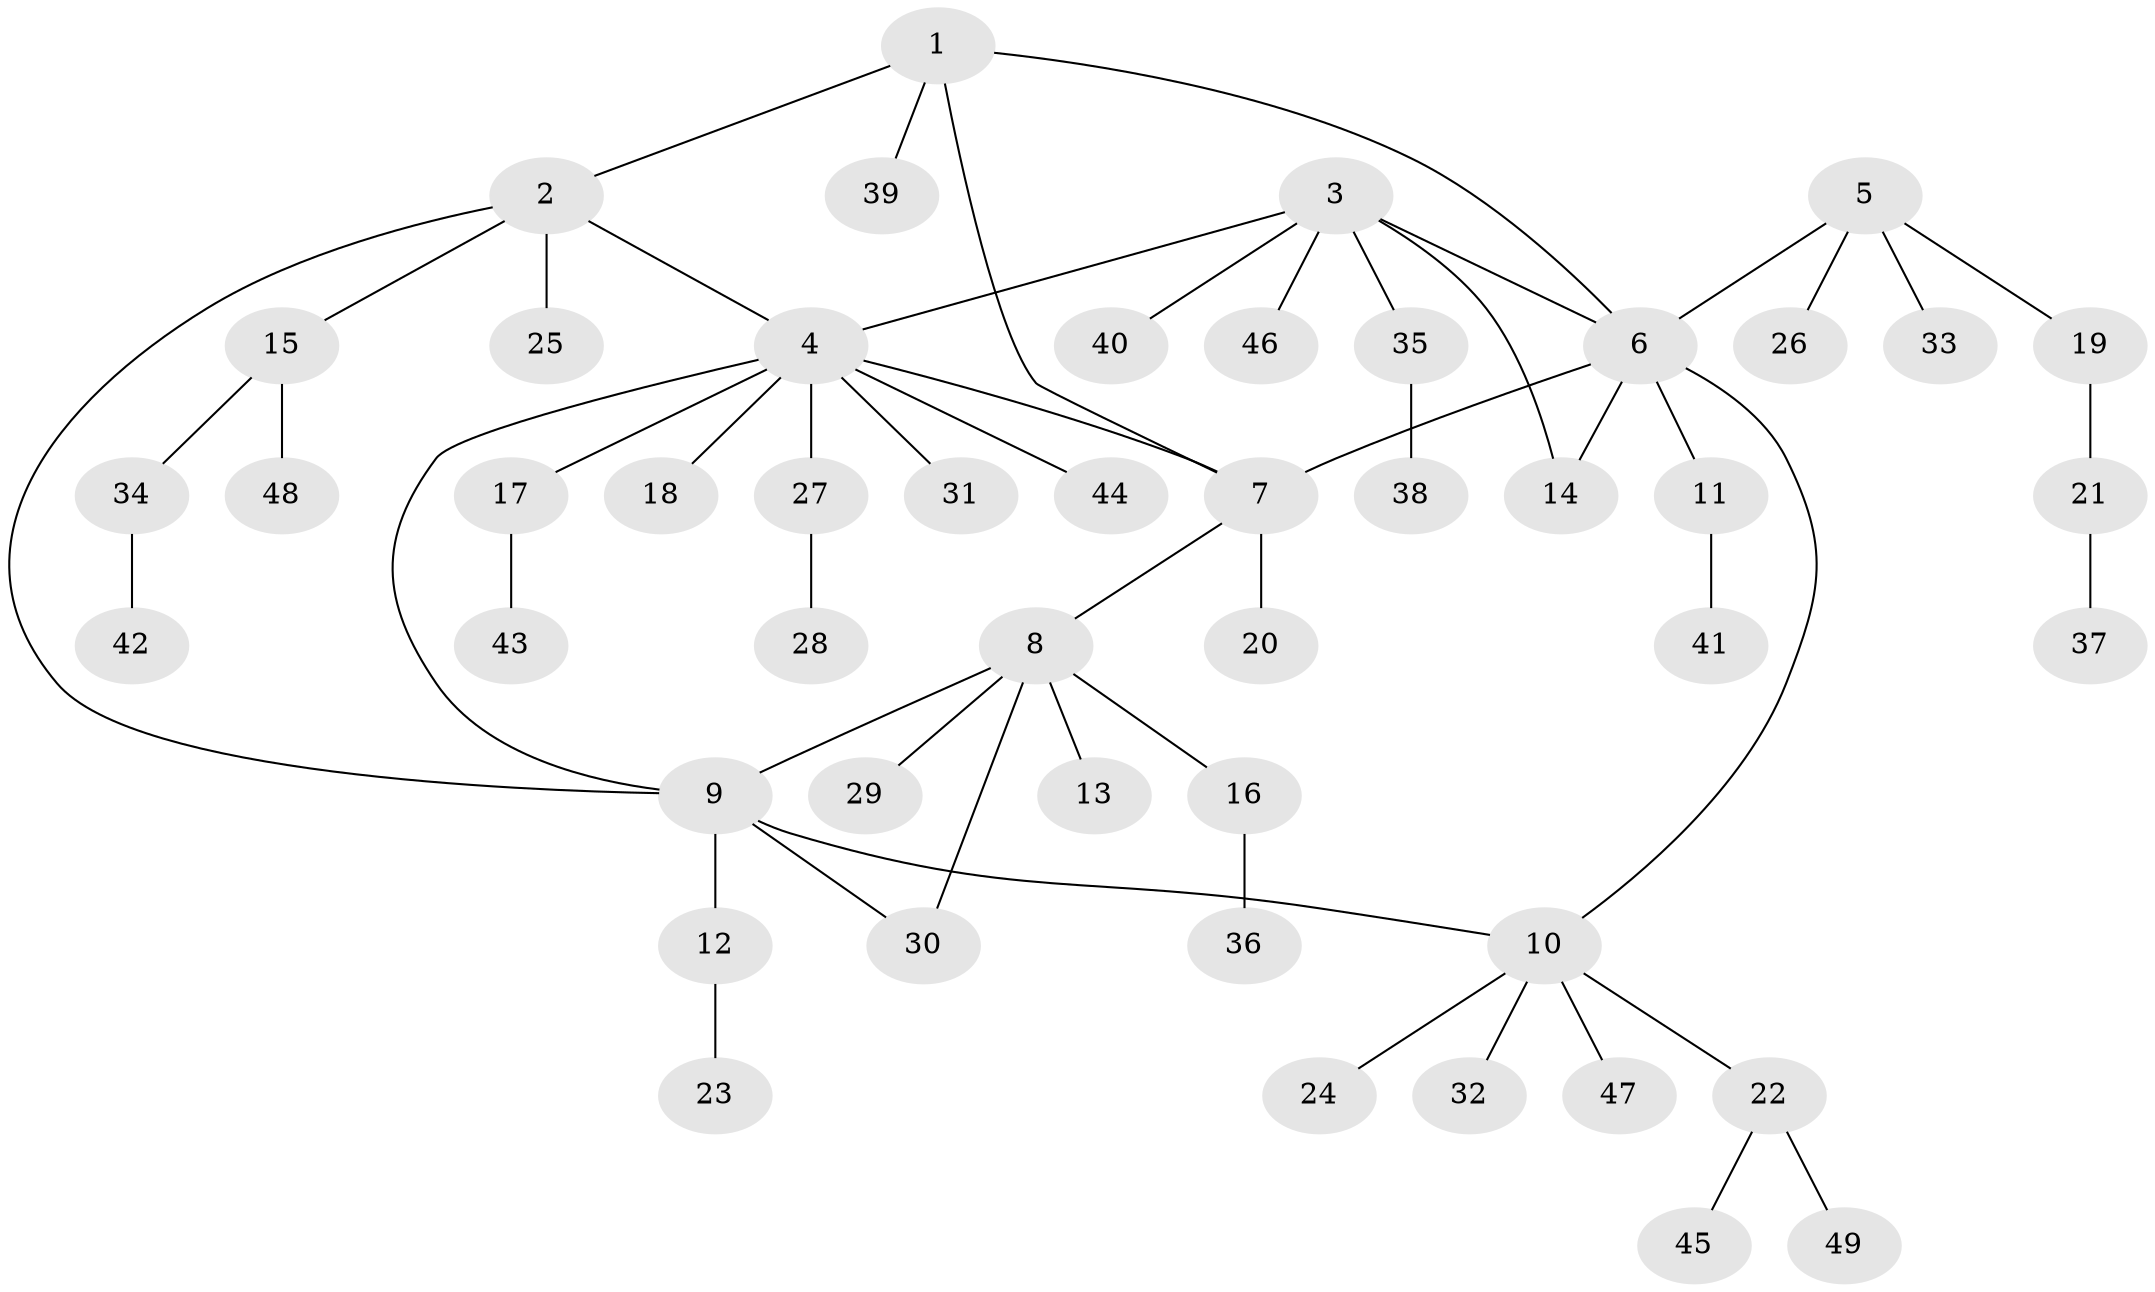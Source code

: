 // coarse degree distribution, {3: 0.06666666666666667, 4: 0.1, 12: 0.03333333333333333, 6: 0.03333333333333333, 5: 0.06666666666666667, 1: 0.6, 2: 0.1}
// Generated by graph-tools (version 1.1) at 2025/52/02/27/25 19:52:16]
// undirected, 49 vertices, 56 edges
graph export_dot {
graph [start="1"]
  node [color=gray90,style=filled];
  1;
  2;
  3;
  4;
  5;
  6;
  7;
  8;
  9;
  10;
  11;
  12;
  13;
  14;
  15;
  16;
  17;
  18;
  19;
  20;
  21;
  22;
  23;
  24;
  25;
  26;
  27;
  28;
  29;
  30;
  31;
  32;
  33;
  34;
  35;
  36;
  37;
  38;
  39;
  40;
  41;
  42;
  43;
  44;
  45;
  46;
  47;
  48;
  49;
  1 -- 2;
  1 -- 6;
  1 -- 7;
  1 -- 39;
  2 -- 4;
  2 -- 9;
  2 -- 15;
  2 -- 25;
  3 -- 4;
  3 -- 6;
  3 -- 14;
  3 -- 35;
  3 -- 40;
  3 -- 46;
  4 -- 7;
  4 -- 9;
  4 -- 17;
  4 -- 18;
  4 -- 27;
  4 -- 31;
  4 -- 44;
  5 -- 6;
  5 -- 19;
  5 -- 26;
  5 -- 33;
  6 -- 7;
  6 -- 10;
  6 -- 11;
  6 -- 14;
  7 -- 8;
  7 -- 20;
  8 -- 9;
  8 -- 13;
  8 -- 16;
  8 -- 29;
  8 -- 30;
  9 -- 10;
  9 -- 12;
  9 -- 30;
  10 -- 22;
  10 -- 24;
  10 -- 32;
  10 -- 47;
  11 -- 41;
  12 -- 23;
  15 -- 34;
  15 -- 48;
  16 -- 36;
  17 -- 43;
  19 -- 21;
  21 -- 37;
  22 -- 45;
  22 -- 49;
  27 -- 28;
  34 -- 42;
  35 -- 38;
}
